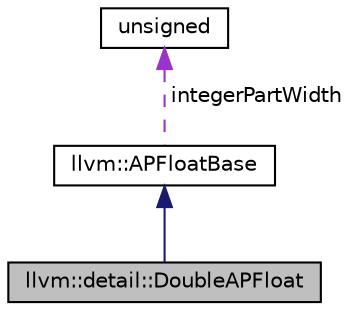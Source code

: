 digraph "llvm::detail::DoubleAPFloat"
{
 // LATEX_PDF_SIZE
  bgcolor="transparent";
  edge [fontname="Helvetica",fontsize="10",labelfontname="Helvetica",labelfontsize="10"];
  node [fontname="Helvetica",fontsize="10",shape="box"];
  Node1 [label="llvm::detail::DoubleAPFloat",height=0.2,width=0.4,color="black", fillcolor="grey75", style="filled", fontcolor="black",tooltip=" "];
  Node2 -> Node1 [dir="back",color="midnightblue",fontsize="10",style="solid",fontname="Helvetica"];
  Node2 [label="llvm::APFloatBase",height=0.2,width=0.4,color="black",URL="$structllvm_1_1APFloatBase.html",tooltip="A self-contained host- and target-independent arbitrary-precision floating-point software implementat..."];
  Node3 -> Node2 [dir="back",color="darkorchid3",fontsize="10",style="dashed",label=" integerPartWidth" ,fontname="Helvetica"];
  Node3 [label="unsigned",height=0.2,width=0.4,color="black",URL="$classunsigned.html",tooltip=" "];
}
